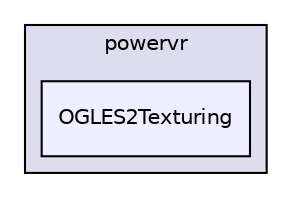 digraph "PVR/SDK_3.4/Examples/Beginner/03_Texturing/OGLES2/Build/Android/src/com/powervr/OGLES2Texturing" {
  compound=true
  node [ fontsize="10", fontname="Helvetica"];
  edge [ labelfontsize="10", labelfontname="Helvetica"];
  subgraph clusterdir_1c2adf30f8e834dcab99fda15cfc4d46 {
    graph [ bgcolor="#ddddee", pencolor="black", label="powervr" fontname="Helvetica", fontsize="10", URL="dir_1c2adf30f8e834dcab99fda15cfc4d46.html"]
  dir_54796a8f73fc1519aee51da764cd58d5 [shape=box, label="OGLES2Texturing", style="filled", fillcolor="#eeeeff", pencolor="black", URL="dir_54796a8f73fc1519aee51da764cd58d5.html"];
  }
}
